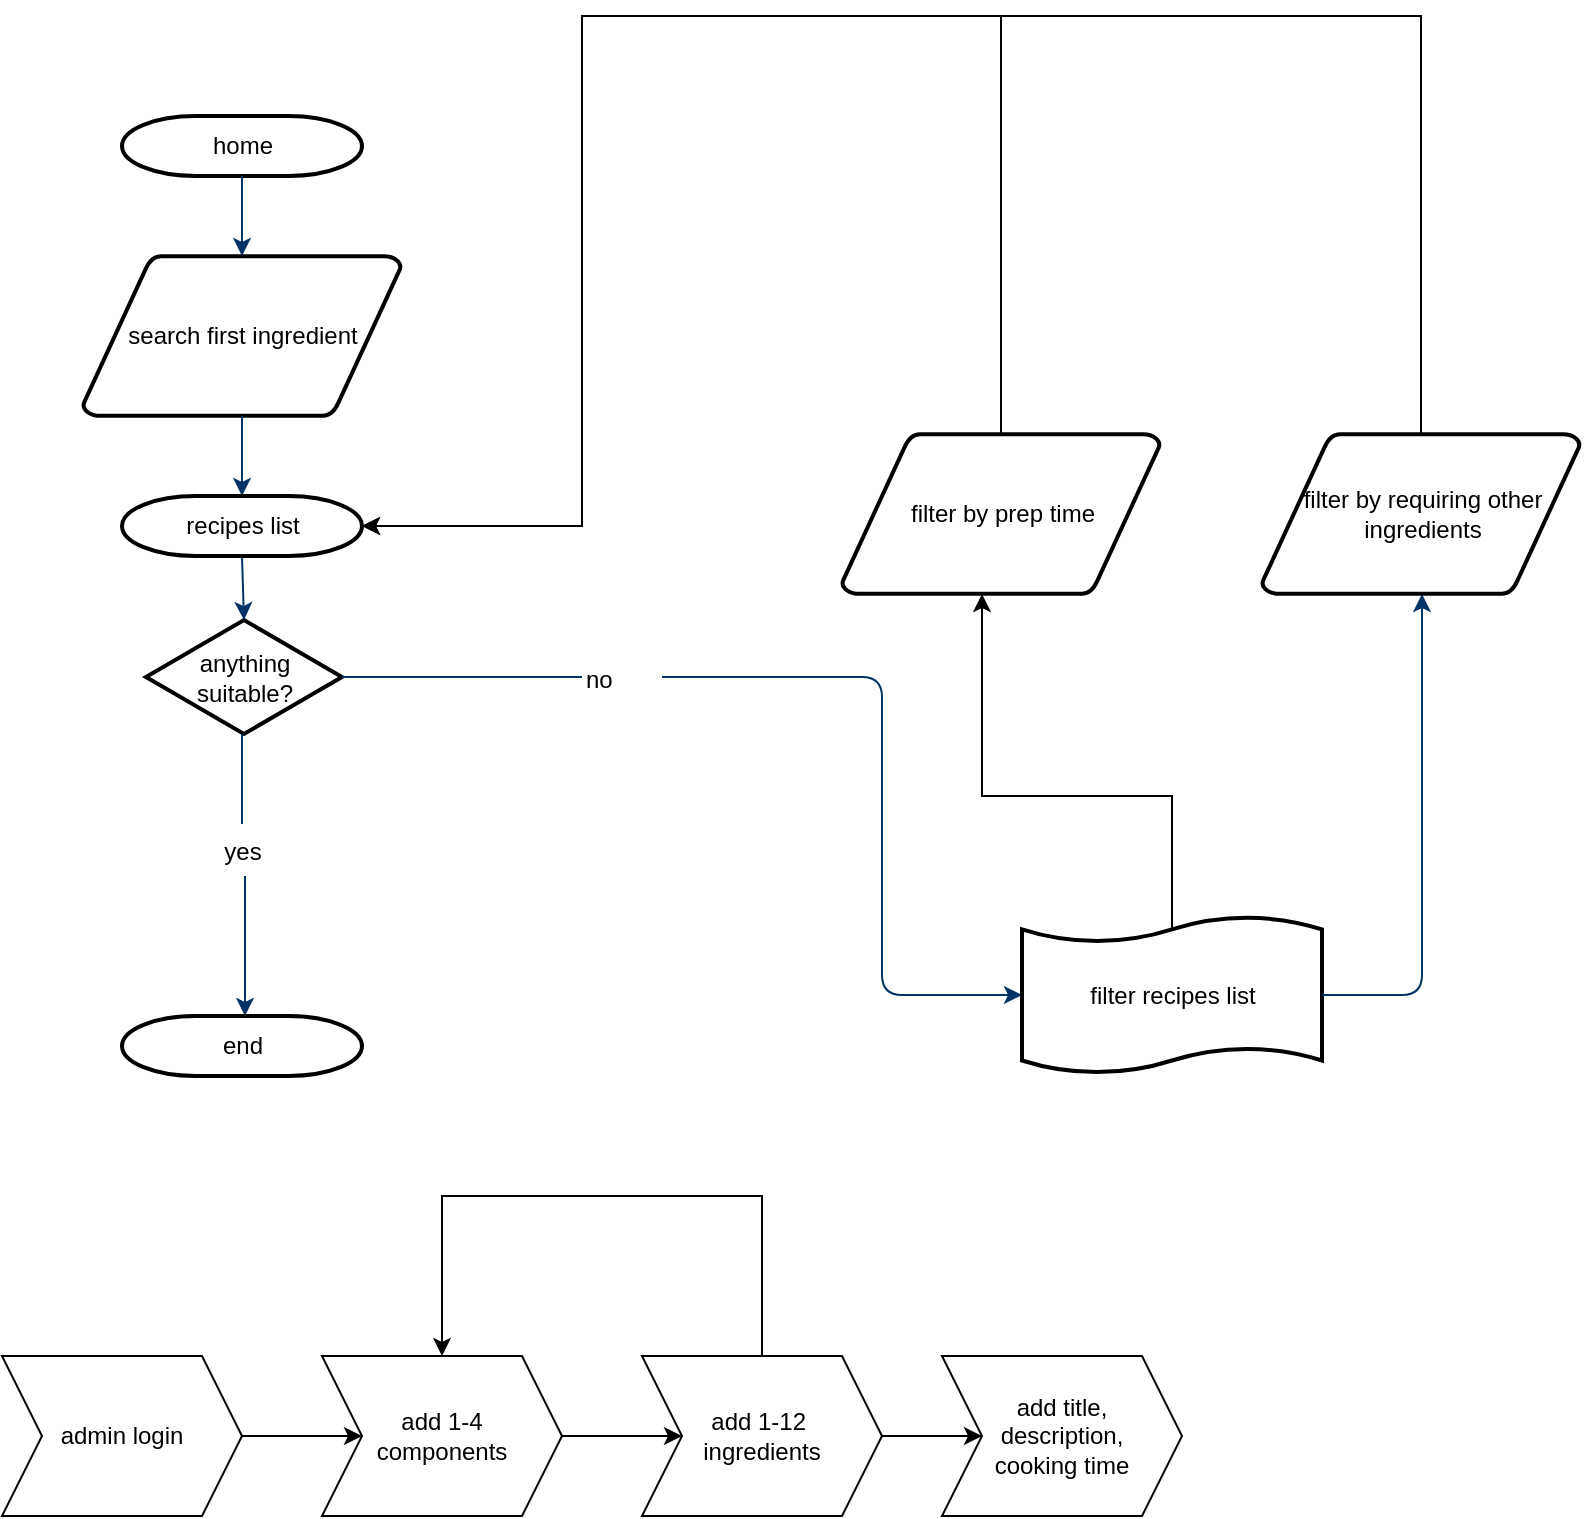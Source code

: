 <mxfile version="19.0.3" type="device"><diagram id="6a731a19-8d31-9384-78a2-239565b7b9f0" name="Page-1"><mxGraphModel dx="1102" dy="857" grid="1" gridSize="10" guides="1" tooltips="1" connect="1" arrows="1" fold="1" page="1" pageScale="1" pageWidth="1169" pageHeight="827" background="none" math="0" shadow="0"><root><mxCell id="0"/><mxCell id="1" parent="0"/><mxCell id="2" value="home" style="shape=mxgraph.flowchart.terminator;strokeWidth=2;gradientColor=none;gradientDirection=north;fontStyle=0;html=1;" parent="1" vertex="1"><mxGeometry x="260" y="60" width="120" height="30" as="geometry"/></mxCell><mxCell id="3" value="search first ingredient" style="shape=mxgraph.flowchart.data;strokeWidth=2;gradientColor=none;gradientDirection=north;fontStyle=0;html=1;" parent="1" vertex="1"><mxGeometry x="240.5" y="130" width="159" height="80" as="geometry"/></mxCell><mxCell id="6" value="anything &lt;br&gt;suitable?" style="shape=mxgraph.flowchart.decision;strokeWidth=2;gradientColor=none;gradientDirection=north;fontStyle=0;html=1;" parent="1" vertex="1"><mxGeometry x="272" y="312" width="98" height="57" as="geometry"/></mxCell><mxCell id="7" style="fontStyle=1;strokeColor=#003366;strokeWidth=1;html=1;" parent="1" source="2" target="3" edge="1"><mxGeometry relative="1" as="geometry"/></mxCell><mxCell id="8" style="fontStyle=1;strokeColor=#003366;strokeWidth=1;html=1;" parent="1" source="3" edge="1"><mxGeometry relative="1" as="geometry"><mxPoint x="320" y="250.0" as="targetPoint"/></mxGeometry></mxCell><mxCell id="9" style="entryX=0.5;entryY=0;entryPerimeter=0;fontStyle=1;strokeColor=#003366;strokeWidth=1;html=1;exitX=0.5;exitY=1;exitDx=0;exitDy=0;exitPerimeter=0;" parent="1" source="UMshPFs1WvlxvImtezD8-55" target="6" edge="1"><mxGeometry relative="1" as="geometry"><mxPoint x="320" y="330.0" as="sourcePoint"/></mxGeometry></mxCell><mxCell id="10" value="" style="edgeStyle=elbowEdgeStyle;elbow=horizontal;entryX=0;entryY=0.5;entryPerimeter=0;exitX=1;exitY=0.5;exitPerimeter=0;fontStyle=1;strokeColor=#003366;strokeWidth=1;html=1;entryDx=0;entryDy=0;startArrow=none;" parent="1" source="11" target="51" edge="1"><mxGeometry x="381" y="28.5" width="100" height="100" as="geometry"><mxPoint x="750" y="447" as="sourcePoint"/><mxPoint x="765.395" y="318.5" as="targetPoint"/><Array as="points"><mxPoint x="640" y="360"/><mxPoint x="545" y="400"/></Array></mxGeometry></mxCell><mxCell id="12" value="" style="edgeStyle=elbowEdgeStyle;elbow=horizontal;fontColor=#001933;fontStyle=1;strokeColor=#003366;strokeWidth=1;html=1;startArrow=none;" parent="1" source="14" edge="1"><mxGeometry width="100" height="100" as="geometry"><mxPoint y="100" as="sourcePoint"/><mxPoint x="321.261" y="510" as="targetPoint"/></mxGeometry></mxCell><mxCell id="40" value="end" style="shape=mxgraph.flowchart.terminator;strokeWidth=2;gradientColor=none;gradientDirection=north;fontStyle=0;html=1;" parent="1" vertex="1"><mxGeometry x="260" y="510" width="120" height="30" as="geometry"/></mxCell><mxCell id="UMshPFs1WvlxvImtezD8-62" value="" style="edgeStyle=orthogonalEdgeStyle;rounded=0;orthogonalLoop=1;jettySize=auto;html=1;exitX=0.5;exitY=0.09;exitDx=0;exitDy=0;exitPerimeter=0;" parent="1" source="51" edge="1"><mxGeometry relative="1" as="geometry"><mxPoint x="690" y="299" as="targetPoint"/><Array as="points"><mxPoint x="785" y="400"/><mxPoint x="690" y="400"/></Array></mxGeometry></mxCell><mxCell id="51" value="filter recipes list" style="shape=mxgraph.flowchart.paper_tape;strokeWidth=2;gradientColor=none;gradientDirection=north;fontStyle=0;html=1;" parent="1" vertex="1"><mxGeometry x="710" y="459" width="150" height="81" as="geometry"/></mxCell><mxCell id="52" value="" style="edgeStyle=elbowEdgeStyle;elbow=horizontal;exitX=1;exitY=0.5;exitPerimeter=0;fontStyle=1;strokeColor=#003366;strokeWidth=1;html=1;exitDx=0;exitDy=0;entryX=0.5;entryY=1;entryDx=0;entryDy=0;entryPerimeter=0;" parent="1" source="51" target="UMshPFs1WvlxvImtezD8-60" edge="1"><mxGeometry y="159" width="100" height="100" as="geometry"><mxPoint y="259" as="sourcePoint"/><mxPoint x="700" y="359" as="targetPoint"/><Array as="points"><mxPoint x="910" y="469"/><mxPoint x="700" y="399"/></Array></mxGeometry></mxCell><mxCell id="UMshPFs1WvlxvImtezD8-55" value="recipes list" style="shape=mxgraph.flowchart.terminator;strokeWidth=2;gradientColor=none;gradientDirection=north;fontStyle=0;html=1;" parent="1" vertex="1"><mxGeometry x="260" y="250" width="120" height="30" as="geometry"/></mxCell><mxCell id="UMshPFs1WvlxvImtezD8-64" value="" style="edgeStyle=orthogonalEdgeStyle;rounded=0;orthogonalLoop=1;jettySize=auto;html=1;entryX=1;entryY=0.5;entryDx=0;entryDy=0;entryPerimeter=0;" parent="1" source="UMshPFs1WvlxvImtezD8-59" target="UMshPFs1WvlxvImtezD8-55" edge="1"><mxGeometry relative="1" as="geometry"><mxPoint x="430" y="270" as="targetPoint"/><Array as="points"><mxPoint x="700" y="10"/><mxPoint x="490" y="10"/><mxPoint x="490" y="265"/></Array></mxGeometry></mxCell><mxCell id="UMshPFs1WvlxvImtezD8-59" value="filter by prep time" style="shape=mxgraph.flowchart.data;strokeWidth=2;gradientColor=none;gradientDirection=north;fontStyle=0;html=1;" parent="1" vertex="1"><mxGeometry x="620" y="219" width="159" height="80" as="geometry"/></mxCell><mxCell id="UMshPFs1WvlxvImtezD8-66" value="" style="edgeStyle=orthogonalEdgeStyle;rounded=0;orthogonalLoop=1;jettySize=auto;html=1;entryX=1;entryY=0.5;entryDx=0;entryDy=0;entryPerimeter=0;" parent="1" source="UMshPFs1WvlxvImtezD8-60" target="UMshPFs1WvlxvImtezD8-55" edge="1"><mxGeometry relative="1" as="geometry"><mxPoint x="460" y="160" as="targetPoint"/><Array as="points"><mxPoint x="910" y="10"/><mxPoint x="490" y="10"/><mxPoint x="490" y="265"/></Array></mxGeometry></mxCell><mxCell id="UMshPFs1WvlxvImtezD8-60" value="filter by requiring other&lt;br&gt;ingredients" style="shape=mxgraph.flowchart.data;strokeWidth=2;gradientColor=none;gradientDirection=north;fontStyle=0;html=1;" parent="1" vertex="1"><mxGeometry x="830" y="219" width="159" height="80" as="geometry"/></mxCell><mxCell id="11" value="no" style="text;fontStyle=0;html=1;strokeColor=none;gradientColor=none;fillColor=none;strokeWidth=2;" parent="1" vertex="1"><mxGeometry x="490" y="327.5" width="40" height="26" as="geometry"/></mxCell><mxCell id="UMshPFs1WvlxvImtezD8-69" value="" style="edgeStyle=elbowEdgeStyle;elbow=horizontal;entryX=0;entryY=0.5;entryPerimeter=0;exitX=1;exitY=0.5;exitPerimeter=0;fontStyle=1;strokeColor=#003366;strokeWidth=1;html=1;entryDx=0;entryDy=0;endArrow=none;" parent="1" source="6" target="11" edge="1"><mxGeometry x="381" y="28.5" width="100" height="100" as="geometry"><mxPoint x="370" y="340.5" as="sourcePoint"/><mxPoint x="710" y="499.5" as="targetPoint"/><Array as="points"/></mxGeometry></mxCell><mxCell id="14" value="yes" style="text;fontStyle=0;html=1;strokeColor=none;gradientColor=none;fillColor=none;strokeWidth=2;align=center;" parent="1" vertex="1"><mxGeometry x="300" y="414" width="40" height="26" as="geometry"/></mxCell><mxCell id="UMshPFs1WvlxvImtezD8-71" value="" style="edgeStyle=elbowEdgeStyle;elbow=horizontal;fontColor=#001933;fontStyle=1;strokeColor=#003366;strokeWidth=1;html=1;endArrow=none;" parent="1" source="6" target="14" edge="1"><mxGeometry width="100" height="100" as="geometry"><mxPoint x="320.895" y="369" as="sourcePoint"/><mxPoint x="321.261" y="510" as="targetPoint"/></mxGeometry></mxCell><mxCell id="UMshPFs1WvlxvImtezD8-76" value="" style="edgeStyle=orthogonalEdgeStyle;rounded=0;orthogonalLoop=1;jettySize=auto;html=1;" parent="1" source="UMshPFs1WvlxvImtezD8-72" target="UMshPFs1WvlxvImtezD8-75" edge="1"><mxGeometry relative="1" as="geometry"/></mxCell><mxCell id="UMshPFs1WvlxvImtezD8-72" value="admin login" style="shape=step;perimeter=stepPerimeter;whiteSpace=wrap;html=1;fixedSize=1;" parent="1" vertex="1"><mxGeometry x="200" y="680" width="120" height="80" as="geometry"/></mxCell><mxCell id="UMshPFs1WvlxvImtezD8-78" value="" style="edgeStyle=orthogonalEdgeStyle;rounded=0;orthogonalLoop=1;jettySize=auto;html=1;" parent="1" source="UMshPFs1WvlxvImtezD8-75" target="UMshPFs1WvlxvImtezD8-77" edge="1"><mxGeometry relative="1" as="geometry"/></mxCell><mxCell id="UMshPFs1WvlxvImtezD8-75" value="add 1-4 &lt;br&gt;components" style="shape=step;perimeter=stepPerimeter;whiteSpace=wrap;html=1;fixedSize=1;" parent="1" vertex="1"><mxGeometry x="360" y="680" width="120" height="80" as="geometry"/></mxCell><mxCell id="UMshPFs1WvlxvImtezD8-80" value="" style="edgeStyle=orthogonalEdgeStyle;rounded=0;orthogonalLoop=1;jettySize=auto;html=1;" parent="1" source="UMshPFs1WvlxvImtezD8-77" target="UMshPFs1WvlxvImtezD8-79" edge="1"><mxGeometry relative="1" as="geometry"/></mxCell><mxCell id="pLqcz-V95rMebAbxOaRY-53" value="" style="edgeStyle=orthogonalEdgeStyle;rounded=0;orthogonalLoop=1;jettySize=auto;html=1;entryX=0.5;entryY=0;entryDx=0;entryDy=0;" edge="1" parent="1" source="UMshPFs1WvlxvImtezD8-77" target="UMshPFs1WvlxvImtezD8-75"><mxGeometry relative="1" as="geometry"><mxPoint x="420" y="660" as="targetPoint"/><Array as="points"><mxPoint x="580" y="600"/><mxPoint x="420" y="600"/></Array></mxGeometry></mxCell><mxCell id="UMshPFs1WvlxvImtezD8-77" value="add 1-12&amp;nbsp;&lt;br&gt;ingredients" style="shape=step;perimeter=stepPerimeter;whiteSpace=wrap;html=1;fixedSize=1;" parent="1" vertex="1"><mxGeometry x="520" y="680" width="120" height="80" as="geometry"/></mxCell><mxCell id="UMshPFs1WvlxvImtezD8-79" value="add title,&lt;br&gt;description,&lt;br&gt;cooking time" style="shape=step;perimeter=stepPerimeter;whiteSpace=wrap;html=1;fixedSize=1;" parent="1" vertex="1"><mxGeometry x="670" y="680" width="120" height="80" as="geometry"/></mxCell></root></mxGraphModel></diagram></mxfile>